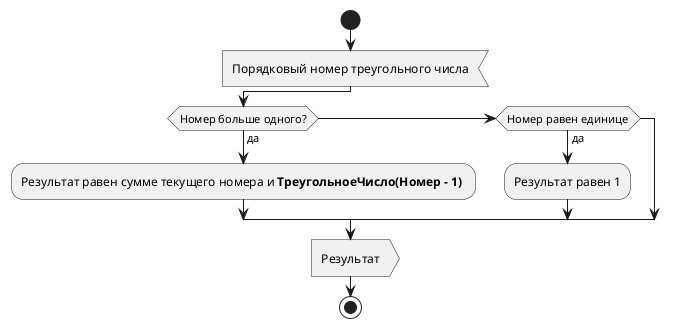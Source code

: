 ﻿@startuml
start
:Порядковый номер треугольного числа<
if (Номер больше одного?) then (да)
	:Результат равен сумме текущего номера и <b>ТреугольноеЧисло(Номер - 1)</b> ;
elseif (Номер равен единице) then (да)
	:Результат равен 1;
endif
:Результат>
stop
@enduml
